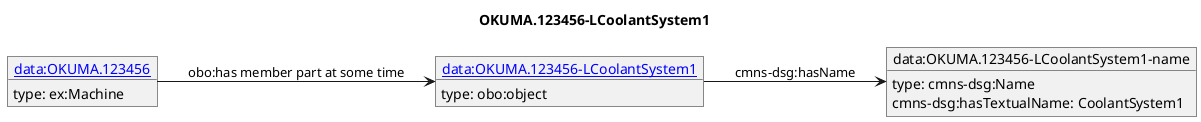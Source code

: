 @startuml
skinparam linetype polyline
left to right direction
title OKUMA.123456-LCoolantSystem1
object "[[./OKUMA.123456-LCoolantSystem1.html data:OKUMA.123456-LCoolantSystem1]]" as o1 {
 type: obo:object 
}
object "data:OKUMA.123456-LCoolantSystem1-name" as o2 {
 type: cmns-dsg:Name 
}
object "[[./OKUMA.123456.html data:OKUMA.123456]]" as o3 {
 type: ex:Machine 
}
o1 --> o2 : cmns-dsg:hasName
o2 : cmns-dsg:hasTextualName: CoolantSystem1
o3 --> o1 : obo:has member part at some time
@enduml
